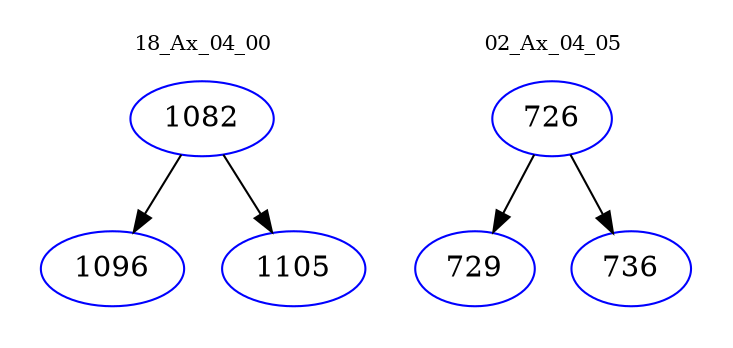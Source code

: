 digraph{
subgraph cluster_0 {
color = white
label = "18_Ax_04_00";
fontsize=10;
T0_1082 [label="1082", color="blue"]
T0_1082 -> T0_1096 [color="black"]
T0_1096 [label="1096", color="blue"]
T0_1082 -> T0_1105 [color="black"]
T0_1105 [label="1105", color="blue"]
}
subgraph cluster_1 {
color = white
label = "02_Ax_04_05";
fontsize=10;
T1_726 [label="726", color="blue"]
T1_726 -> T1_729 [color="black"]
T1_729 [label="729", color="blue"]
T1_726 -> T1_736 [color="black"]
T1_736 [label="736", color="blue"]
}
}

